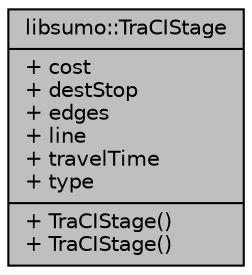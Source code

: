 digraph "libsumo::TraCIStage"
{
  edge [fontname="Helvetica",fontsize="10",labelfontname="Helvetica",labelfontsize="10"];
  node [fontname="Helvetica",fontsize="10",shape=record];
  Node1 [label="{libsumo::TraCIStage\n|+ cost\l+ destStop\l+ edges\l+ line\l+ travelTime\l+ type\l|+ TraCIStage()\l+ TraCIStage()\l}",height=0.2,width=0.4,color="black", fillcolor="grey75", style="filled", fontcolor="black"];
}
